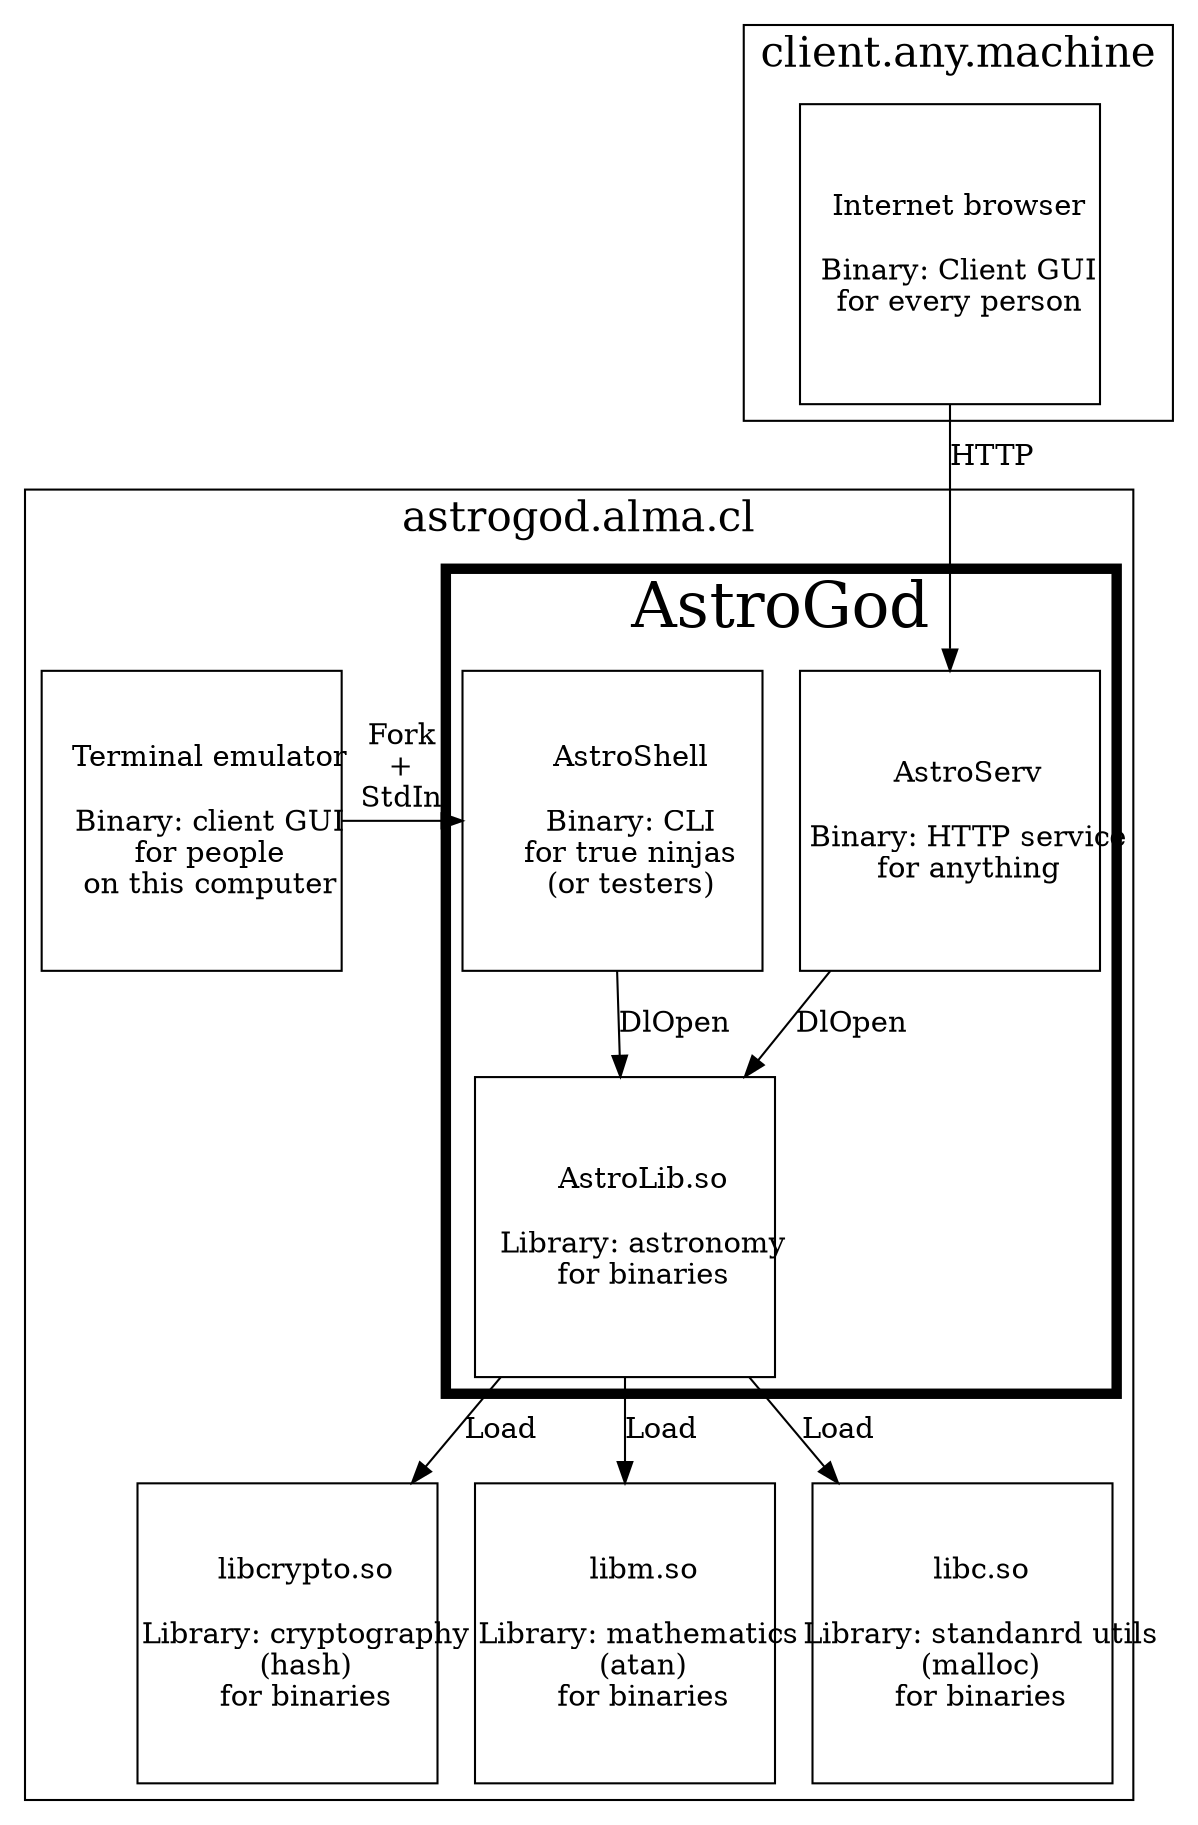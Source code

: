 # dot -Tsvg dot_doc.dot -o dot_doc.svg
digraph Astrogod_architecture {

rankdir=TD

node[
  shape=box
  border=0
  fixedsize=true
  width=2
  height=2
  imagescale=true
]

subgraph cluster2 {
  fontsize=20
  labeljust=c
  label="client.any.machine"

firefox [
label="
  Internet browser

  Binary: Client GUI
  for every person
  "
]

}  # End of my machine

subgraph cluster1 {
  fontsize=20
  labeljust=c
  label="astrogod.alma.cl"

subgraph clusterastro {
  fontsize=30
  penwidth=5
  labeljust=c
  label="AstroGod"

serv [
  label="
    AstroServ

    Binary: HTTP service
    for anything
  "
]
shell [
  label="
    AstroShell

    Binary: CLI
    for true ninjas
    (or testers)
  "
]
lib [
  label="
    AstroLib.so

    Library: astronomy
    for binaries
  "
]
}  # End of Astrogod

term [
  label="
    Terminal emulator

    Binary: client GUI
    for people
    on this computer
  "
]

crypto [
  label="
    libcrypto.so

    Library: cryptography
    (hash)
    for binaries
  "
]

math [
  label="
    libm.so

    Library: mathematics 
    (atan)
    for binaries
  "
]

libc [
  label="
    libc.so

    Library: standanrd utils
    (malloc)
    for binaries
  "
]
}  # End of alma computer

#firefox -> term [style=invis];

term -> shell [label="Fork\n+\nStdIn", constraint=false, nodesep=0,  weight=10]
firefox -> serv [label="HTTP"]

shell -> lib [label="DlOpen"]
serv -> lib [label="DlOpen"]

lib -> crypto [label="Load"]
lib -> math [label="Load"]
lib -> libc [label="Load"]

}
